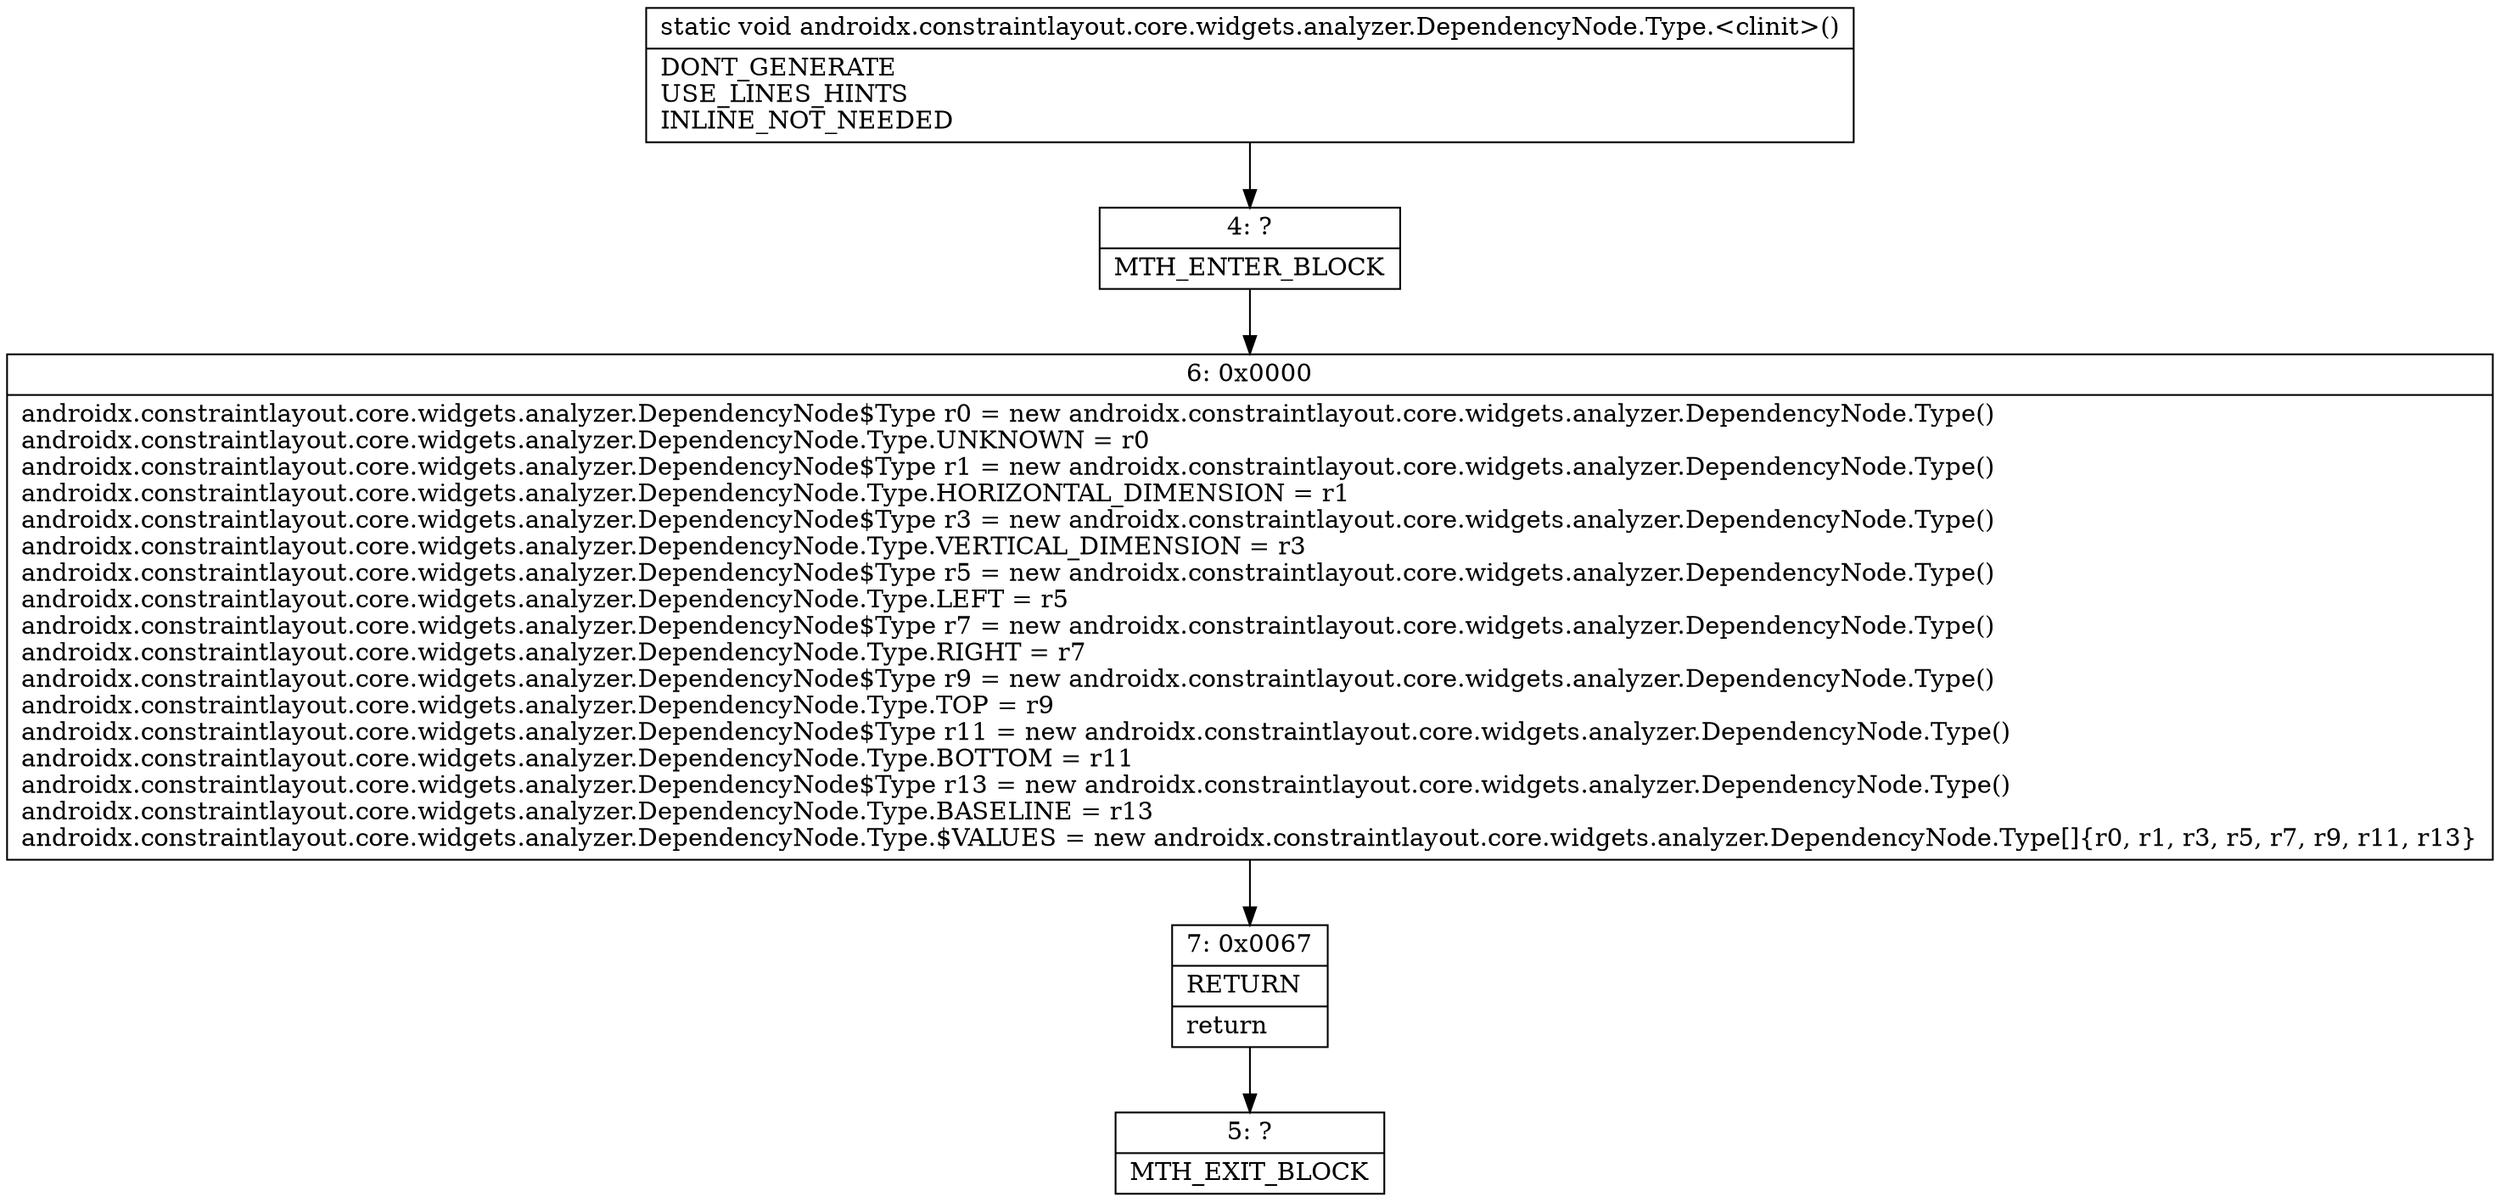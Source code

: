 digraph "CFG forandroidx.constraintlayout.core.widgets.analyzer.DependencyNode.Type.\<clinit\>()V" {
Node_4 [shape=record,label="{4\:\ ?|MTH_ENTER_BLOCK\l}"];
Node_6 [shape=record,label="{6\:\ 0x0000|androidx.constraintlayout.core.widgets.analyzer.DependencyNode$Type r0 = new androidx.constraintlayout.core.widgets.analyzer.DependencyNode.Type()\landroidx.constraintlayout.core.widgets.analyzer.DependencyNode.Type.UNKNOWN = r0\landroidx.constraintlayout.core.widgets.analyzer.DependencyNode$Type r1 = new androidx.constraintlayout.core.widgets.analyzer.DependencyNode.Type()\landroidx.constraintlayout.core.widgets.analyzer.DependencyNode.Type.HORIZONTAL_DIMENSION = r1\landroidx.constraintlayout.core.widgets.analyzer.DependencyNode$Type r3 = new androidx.constraintlayout.core.widgets.analyzer.DependencyNode.Type()\landroidx.constraintlayout.core.widgets.analyzer.DependencyNode.Type.VERTICAL_DIMENSION = r3\landroidx.constraintlayout.core.widgets.analyzer.DependencyNode$Type r5 = new androidx.constraintlayout.core.widgets.analyzer.DependencyNode.Type()\landroidx.constraintlayout.core.widgets.analyzer.DependencyNode.Type.LEFT = r5\landroidx.constraintlayout.core.widgets.analyzer.DependencyNode$Type r7 = new androidx.constraintlayout.core.widgets.analyzer.DependencyNode.Type()\landroidx.constraintlayout.core.widgets.analyzer.DependencyNode.Type.RIGHT = r7\landroidx.constraintlayout.core.widgets.analyzer.DependencyNode$Type r9 = new androidx.constraintlayout.core.widgets.analyzer.DependencyNode.Type()\landroidx.constraintlayout.core.widgets.analyzer.DependencyNode.Type.TOP = r9\landroidx.constraintlayout.core.widgets.analyzer.DependencyNode$Type r11 = new androidx.constraintlayout.core.widgets.analyzer.DependencyNode.Type()\landroidx.constraintlayout.core.widgets.analyzer.DependencyNode.Type.BOTTOM = r11\landroidx.constraintlayout.core.widgets.analyzer.DependencyNode$Type r13 = new androidx.constraintlayout.core.widgets.analyzer.DependencyNode.Type()\landroidx.constraintlayout.core.widgets.analyzer.DependencyNode.Type.BASELINE = r13\landroidx.constraintlayout.core.widgets.analyzer.DependencyNode.Type.$VALUES = new androidx.constraintlayout.core.widgets.analyzer.DependencyNode.Type[]\{r0, r1, r3, r5, r7, r9, r11, r13\}\l}"];
Node_7 [shape=record,label="{7\:\ 0x0067|RETURN\l|return\l}"];
Node_5 [shape=record,label="{5\:\ ?|MTH_EXIT_BLOCK\l}"];
MethodNode[shape=record,label="{static void androidx.constraintlayout.core.widgets.analyzer.DependencyNode.Type.\<clinit\>()  | DONT_GENERATE\lUSE_LINES_HINTS\lINLINE_NOT_NEEDED\l}"];
MethodNode -> Node_4;Node_4 -> Node_6;
Node_6 -> Node_7;
Node_7 -> Node_5;
}

